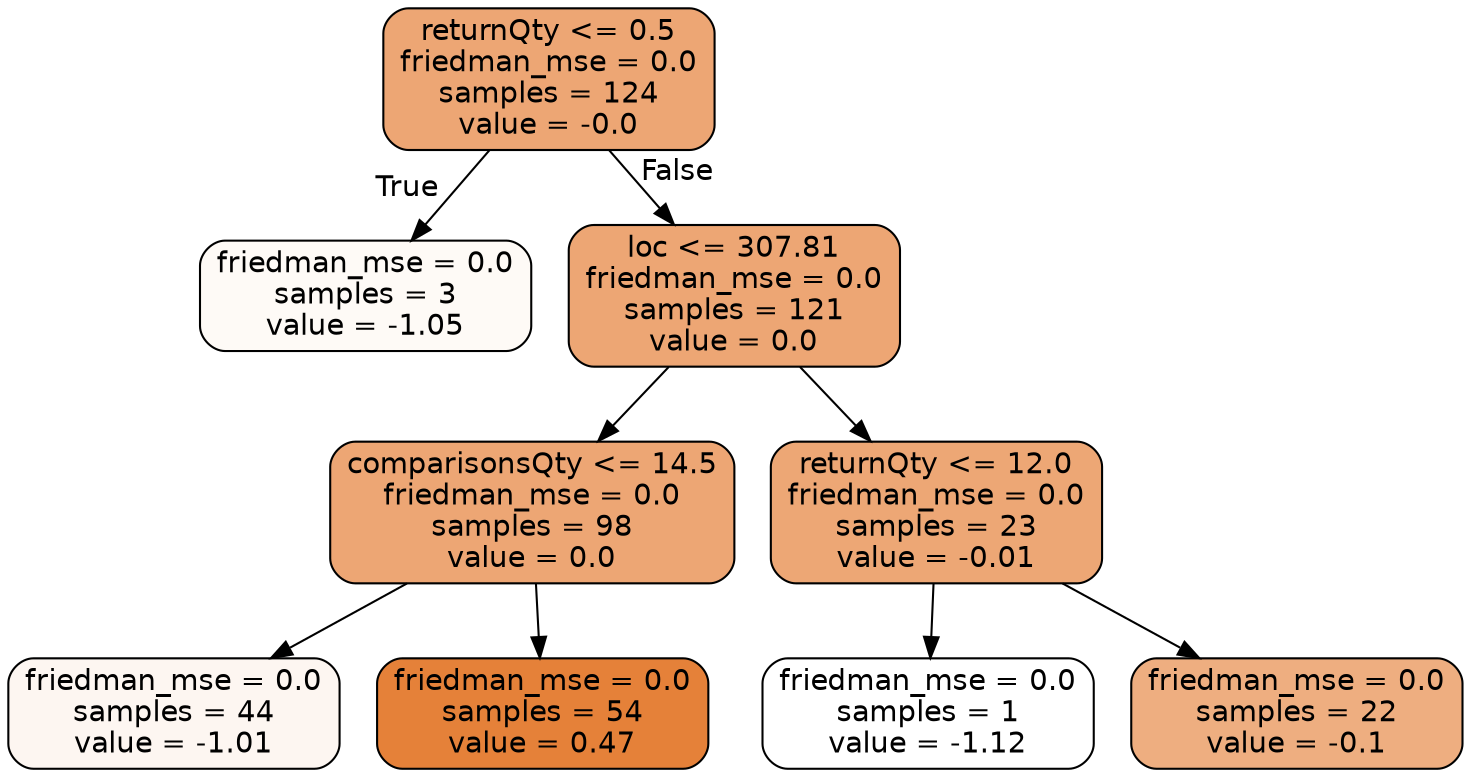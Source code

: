 digraph Tree {
node [shape=box, style="filled, rounded", color="black", fontname="helvetica"] ;
edge [fontname="helvetica"] ;
0 [label="returnQty <= 0.5\nfriedman_mse = 0.0\nsamples = 124\nvalue = -0.0", fillcolor="#eda674"] ;
1 [label="friedman_mse = 0.0\nsamples = 3\nvalue = -1.05", fillcolor="#fefaf6"] ;
0 -> 1 [labeldistance=2.5, labelangle=45, headlabel="True"] ;
2 [label="loc <= 307.81\nfriedman_mse = 0.0\nsamples = 121\nvalue = 0.0", fillcolor="#eda674"] ;
0 -> 2 [labeldistance=2.5, labelangle=-45, headlabel="False"] ;
3 [label="comparisonsQty <= 14.5\nfriedman_mse = 0.0\nsamples = 98\nvalue = 0.0", fillcolor="#eda674"] ;
2 -> 3 ;
7 [label="friedman_mse = 0.0\nsamples = 44\nvalue = -1.01", fillcolor="#fdf6f1"] ;
3 -> 7 ;
8 [label="friedman_mse = 0.0\nsamples = 54\nvalue = 0.47", fillcolor="#e58139"] ;
3 -> 8 ;
4 [label="returnQty <= 12.0\nfriedman_mse = 0.0\nsamples = 23\nvalue = -0.01", fillcolor="#eda775"] ;
2 -> 4 ;
5 [label="friedman_mse = 0.0\nsamples = 1\nvalue = -1.12", fillcolor="#ffffff"] ;
4 -> 5 ;
6 [label="friedman_mse = 0.0\nsamples = 22\nvalue = -0.1", fillcolor="#eeae80"] ;
4 -> 6 ;
}